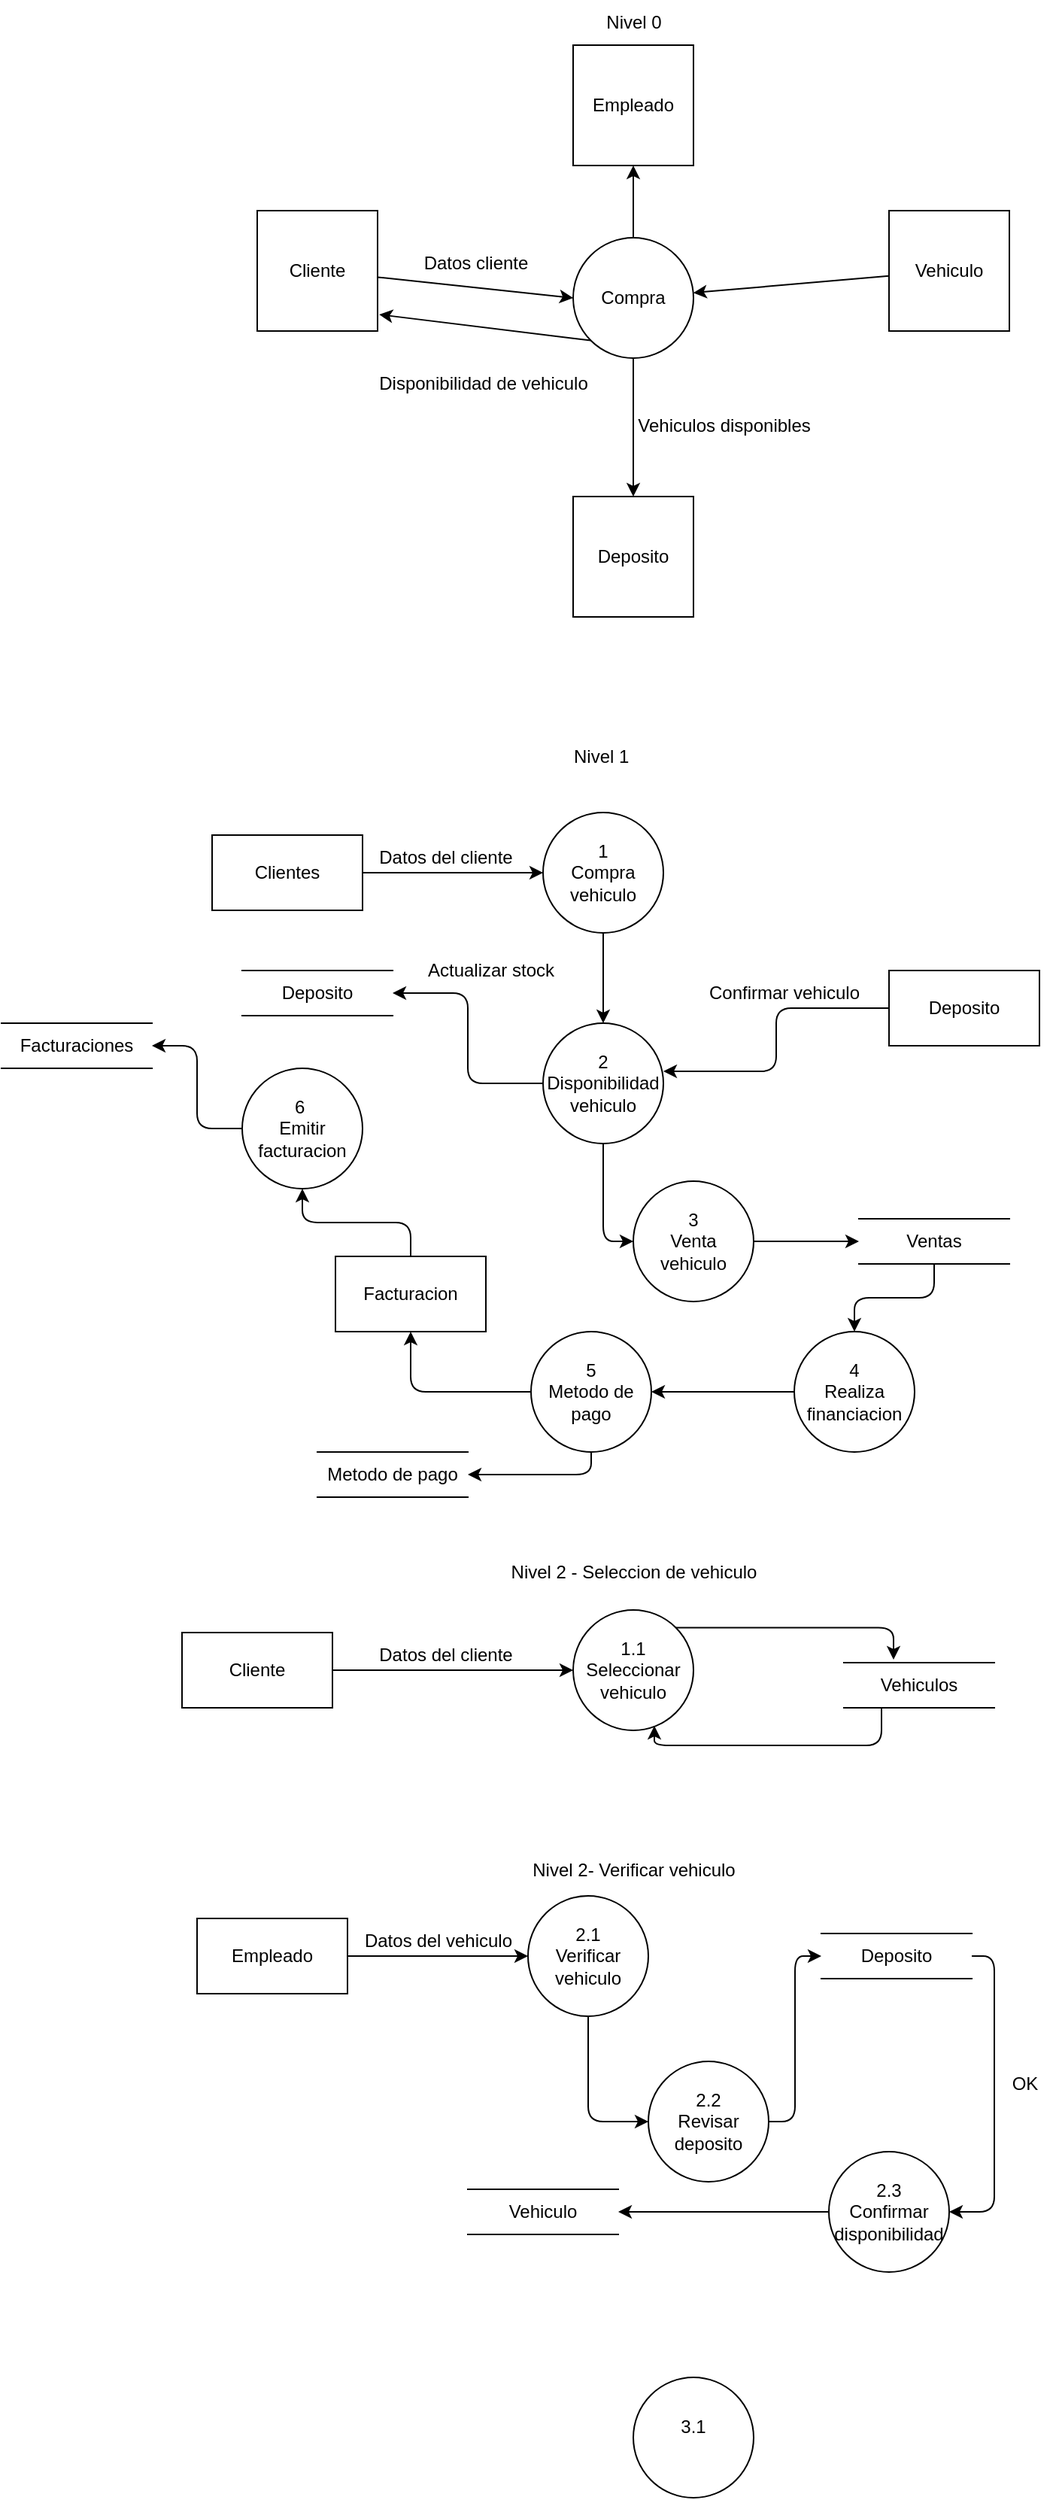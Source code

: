 <mxfile>
    <diagram id="O0qRuHpz9aEeq8V-ePP3" name="Page-1">
        <mxGraphModel dx="1752" dy="475" grid="1" gridSize="10" guides="1" tooltips="1" connect="1" arrows="1" fold="1" page="1" pageScale="1" pageWidth="850" pageHeight="1100" background="light-dark(#ffffff, #ababab)" math="0" shadow="0">
            <root>
                <mxCell id="0"/>
                <mxCell id="1" parent="0"/>
                <mxCell id="8" style="edgeStyle=none;html=1;entryX=0.5;entryY=0;entryDx=0;entryDy=0;" parent="1" source="2" target="5" edge="1">
                    <mxGeometry relative="1" as="geometry"/>
                </mxCell>
                <mxCell id="71" style="edgeStyle=none;html=1;entryX=0.5;entryY=1;entryDx=0;entryDy=0;" edge="1" parent="1" source="2" target="69">
                    <mxGeometry relative="1" as="geometry"/>
                </mxCell>
                <mxCell id="2" value="Compra" style="ellipse;whiteSpace=wrap;html=1;aspect=fixed;" parent="1" vertex="1">
                    <mxGeometry x="260" y="288" width="80" height="80" as="geometry"/>
                </mxCell>
                <mxCell id="5" value="Deposito" style="whiteSpace=wrap;html=1;aspect=fixed;" parent="1" vertex="1">
                    <mxGeometry x="260" y="460" width="80" height="80" as="geometry"/>
                </mxCell>
                <mxCell id="9" style="edgeStyle=none;html=1;" parent="1" source="6" target="2" edge="1">
                    <mxGeometry relative="1" as="geometry"/>
                </mxCell>
                <mxCell id="6" value="Vehiculo" style="whiteSpace=wrap;html=1;aspect=fixed;" parent="1" vertex="1">
                    <mxGeometry x="470" y="270" width="80" height="80" as="geometry"/>
                </mxCell>
                <mxCell id="11" style="edgeStyle=none;html=1;entryX=0;entryY=0.5;entryDx=0;entryDy=0;" parent="1" source="7" target="2" edge="1">
                    <mxGeometry relative="1" as="geometry"/>
                </mxCell>
                <mxCell id="7" value="Cliente" style="whiteSpace=wrap;html=1;aspect=fixed;" parent="1" vertex="1">
                    <mxGeometry x="50" y="270" width="80" height="80" as="geometry"/>
                </mxCell>
                <mxCell id="12" style="edgeStyle=none;html=1;exitX=0;exitY=1;exitDx=0;exitDy=0;entryX=1.013;entryY=0.863;entryDx=0;entryDy=0;entryPerimeter=0;" parent="1" source="2" target="7" edge="1">
                    <mxGeometry relative="1" as="geometry"/>
                </mxCell>
                <mxCell id="13" value="Datos cliente" style="text;html=1;align=center;verticalAlign=middle;resizable=0;points=[];autosize=1;strokeColor=none;fillColor=none;" parent="1" vertex="1">
                    <mxGeometry x="150" y="290" width="90" height="30" as="geometry"/>
                </mxCell>
                <mxCell id="14" value="Disponibilidad de vehiculo" style="text;html=1;align=center;verticalAlign=middle;resizable=0;points=[];autosize=1;strokeColor=none;fillColor=none;" parent="1" vertex="1">
                    <mxGeometry x="120" y="370" width="160" height="30" as="geometry"/>
                </mxCell>
                <mxCell id="15" value="Vehiculos disponibles" style="text;html=1;align=center;verticalAlign=middle;resizable=0;points=[];autosize=1;strokeColor=none;fillColor=none;" parent="1" vertex="1">
                    <mxGeometry x="290" y="398" width="140" height="30" as="geometry"/>
                </mxCell>
                <mxCell id="16" value="Nivel 0" style="text;html=1;align=center;verticalAlign=middle;resizable=0;points=[];autosize=1;strokeColor=none;fillColor=none;" parent="1" vertex="1">
                    <mxGeometry x="270" y="130" width="60" height="30" as="geometry"/>
                </mxCell>
                <mxCell id="17" value="Nivel 1&amp;nbsp;" style="text;html=1;align=center;verticalAlign=middle;resizable=0;points=[];autosize=1;strokeColor=none;fillColor=none;" parent="1" vertex="1">
                    <mxGeometry x="250" y="618" width="60" height="30" as="geometry"/>
                </mxCell>
                <mxCell id="41" style="edgeStyle=orthogonalEdgeStyle;html=1;entryX=1;entryY=0.5;entryDx=0;entryDy=0;" parent="1" source="18" target="40" edge="1">
                    <mxGeometry relative="1" as="geometry"/>
                </mxCell>
                <mxCell id="18" value="6&amp;nbsp;&lt;div&gt;Emitir facturacion&lt;/div&gt;" style="ellipse;whiteSpace=wrap;html=1;aspect=fixed;" parent="1" vertex="1">
                    <mxGeometry x="40" y="840" width="80" height="80" as="geometry"/>
                </mxCell>
                <mxCell id="38" style="edgeStyle=orthogonalEdgeStyle;html=1;entryX=0.5;entryY=1;entryDx=0;entryDy=0;" parent="1" source="19" target="37" edge="1">
                    <mxGeometry relative="1" as="geometry"/>
                </mxCell>
                <mxCell id="80" style="edgeStyle=orthogonalEdgeStyle;html=1;entryX=1;entryY=0.5;entryDx=0;entryDy=0;" edge="1" parent="1" source="19" target="35">
                    <mxGeometry relative="1" as="geometry">
                        <Array as="points">
                            <mxPoint x="272" y="1110"/>
                        </Array>
                    </mxGeometry>
                </mxCell>
                <mxCell id="19" value="5&lt;div&gt;&lt;font color=&quot;#000000&quot;&gt;Metodo de pago&lt;/font&gt;&lt;/div&gt;" style="ellipse;whiteSpace=wrap;html=1;aspect=fixed;" parent="1" vertex="1">
                    <mxGeometry x="232" y="1015" width="80" height="80" as="geometry"/>
                </mxCell>
                <mxCell id="36" style="edgeStyle=orthogonalEdgeStyle;html=1;entryX=1;entryY=0.5;entryDx=0;entryDy=0;" parent="1" source="20" target="19" edge="1">
                    <mxGeometry relative="1" as="geometry"/>
                </mxCell>
                <mxCell id="20" value="4&lt;div&gt;Realiza financiacion&lt;/div&gt;" style="ellipse;whiteSpace=wrap;html=1;aspect=fixed;" parent="1" vertex="1">
                    <mxGeometry x="407" y="1015" width="80" height="80" as="geometry"/>
                </mxCell>
                <mxCell id="33" style="edgeStyle=orthogonalEdgeStyle;html=1;entryX=0;entryY=0.5;entryDx=0;entryDy=0;" parent="1" source="21" target="32" edge="1">
                    <mxGeometry relative="1" as="geometry"/>
                </mxCell>
                <mxCell id="21" value="3&lt;div&gt;Venta vehiculo&lt;/div&gt;" style="ellipse;whiteSpace=wrap;html=1;aspect=fixed;" parent="1" vertex="1">
                    <mxGeometry x="300" y="915" width="80" height="80" as="geometry"/>
                </mxCell>
                <mxCell id="76" style="edgeStyle=orthogonalEdgeStyle;html=1;entryX=1;entryY=0.5;entryDx=0;entryDy=0;" edge="1" parent="1" source="22" target="75">
                    <mxGeometry relative="1" as="geometry"/>
                </mxCell>
                <mxCell id="77" style="edgeStyle=orthogonalEdgeStyle;html=1;entryX=0;entryY=0.5;entryDx=0;entryDy=0;" edge="1" parent="1" source="22" target="21">
                    <mxGeometry relative="1" as="geometry"/>
                </mxCell>
                <mxCell id="22" value="2&lt;div&gt;Disponibilidad vehiculo&lt;/div&gt;" style="ellipse;whiteSpace=wrap;html=1;aspect=fixed;" parent="1" vertex="1">
                    <mxGeometry x="240" y="810" width="80" height="80" as="geometry"/>
                </mxCell>
                <mxCell id="27" style="edgeStyle=none;html=1;entryX=0.5;entryY=0;entryDx=0;entryDy=0;" parent="1" source="23" target="22" edge="1">
                    <mxGeometry relative="1" as="geometry"/>
                </mxCell>
                <mxCell id="23" value="1&lt;div&gt;Compra vehiculo&lt;/div&gt;" style="ellipse;whiteSpace=wrap;html=1;aspect=fixed;" parent="1" vertex="1">
                    <mxGeometry x="240" y="670" width="80" height="80" as="geometry"/>
                </mxCell>
                <mxCell id="26" value="Deposito" style="html=1;dashed=0;whiteSpace=wrap;" parent="1" vertex="1">
                    <mxGeometry x="470" y="775" width="100" height="50" as="geometry"/>
                </mxCell>
                <mxCell id="28" style="edgeStyle=orthogonalEdgeStyle;html=1;entryX=1;entryY=0.4;entryDx=0;entryDy=0;entryPerimeter=0;" parent="1" source="26" target="22" edge="1">
                    <mxGeometry relative="1" as="geometry"/>
                </mxCell>
                <mxCell id="34" style="edgeStyle=orthogonalEdgeStyle;html=1;entryX=0.5;entryY=0;entryDx=0;entryDy=0;" parent="1" source="32" target="20" edge="1">
                    <mxGeometry relative="1" as="geometry"/>
                </mxCell>
                <mxCell id="32" value="Ventas" style="html=1;dashed=0;whiteSpace=wrap;shape=partialRectangle;right=0;left=0;" parent="1" vertex="1">
                    <mxGeometry x="450" y="940" width="100" height="30" as="geometry"/>
                </mxCell>
                <mxCell id="35" value="Metodo de pago" style="html=1;dashed=0;whiteSpace=wrap;shape=partialRectangle;right=0;left=0;" parent="1" vertex="1">
                    <mxGeometry x="90" y="1095" width="100" height="30" as="geometry"/>
                </mxCell>
                <mxCell id="37" value="Facturacion" style="html=1;dashed=0;whiteSpace=wrap;" parent="1" vertex="1">
                    <mxGeometry x="102" y="965" width="100" height="50" as="geometry"/>
                </mxCell>
                <mxCell id="39" style="edgeStyle=orthogonalEdgeStyle;html=1;entryX=0.5;entryY=1;entryDx=0;entryDy=0;" parent="1" source="37" target="18" edge="1">
                    <mxGeometry relative="1" as="geometry">
                        <mxPoint x="70" y="955" as="targetPoint"/>
                    </mxGeometry>
                </mxCell>
                <mxCell id="40" value="Facturaciones" style="html=1;dashed=0;whiteSpace=wrap;shape=partialRectangle;right=0;left=0;" parent="1" vertex="1">
                    <mxGeometry x="-120" y="810" width="100" height="30" as="geometry"/>
                </mxCell>
                <mxCell id="43" style="edgeStyle=orthogonalEdgeStyle;html=1;entryX=0;entryY=0.5;entryDx=0;entryDy=0;" parent="1" source="42" target="23" edge="1">
                    <mxGeometry relative="1" as="geometry"/>
                </mxCell>
                <mxCell id="42" value="Clientes" style="html=1;dashed=0;whiteSpace=wrap;" parent="1" vertex="1">
                    <mxGeometry x="20" y="685" width="100" height="50" as="geometry"/>
                </mxCell>
                <mxCell id="44" value="Nivel 2 - Seleccion de vehiculo" style="text;html=1;align=center;verticalAlign=middle;resizable=0;points=[];autosize=1;strokeColor=none;fillColor=none;" parent="1" vertex="1">
                    <mxGeometry x="205" y="1160" width="190" height="30" as="geometry"/>
                </mxCell>
                <mxCell id="49" style="edgeStyle=orthogonalEdgeStyle;html=1;entryX=0;entryY=0.5;entryDx=0;entryDy=0;" parent="1" source="45" target="46" edge="1">
                    <mxGeometry relative="1" as="geometry"/>
                </mxCell>
                <mxCell id="45" value="Cliente" style="html=1;dashed=0;whiteSpace=wrap;" parent="1" vertex="1">
                    <mxGeometry y="1215" width="100" height="50" as="geometry"/>
                </mxCell>
                <mxCell id="46" value="1.1&lt;div&gt;Seleccionar vehiculo&lt;/div&gt;" style="ellipse;whiteSpace=wrap;html=1;aspect=fixed;" parent="1" vertex="1">
                    <mxGeometry x="260" y="1200" width="80" height="80" as="geometry"/>
                </mxCell>
                <mxCell id="61" style="edgeStyle=orthogonalEdgeStyle;html=1;entryX=0;entryY=0.5;entryDx=0;entryDy=0;" parent="1" source="51" target="52" edge="1">
                    <mxGeometry relative="1" as="geometry"/>
                </mxCell>
                <mxCell id="51" value="Empleado" style="html=1;dashed=0;whiteSpace=wrap;" parent="1" vertex="1">
                    <mxGeometry x="10" y="1405" width="100" height="50" as="geometry"/>
                </mxCell>
                <mxCell id="57" style="edgeStyle=orthogonalEdgeStyle;html=1;entryX=0;entryY=0.5;entryDx=0;entryDy=0;" parent="1" source="52" target="54" edge="1">
                    <mxGeometry relative="1" as="geometry"/>
                </mxCell>
                <mxCell id="52" value="2.1&lt;div&gt;Verificar vehiculo&lt;/div&gt;" style="ellipse;whiteSpace=wrap;html=1;aspect=fixed;" parent="1" vertex="1">
                    <mxGeometry x="230" y="1390" width="80" height="80" as="geometry"/>
                </mxCell>
                <mxCell id="92" style="edgeStyle=orthogonalEdgeStyle;html=1;entryX=1;entryY=0.5;entryDx=0;entryDy=0;" edge="1" parent="1" source="53" target="93">
                    <mxGeometry relative="1" as="geometry">
                        <mxPoint x="300" y="1600" as="targetPoint"/>
                    </mxGeometry>
                </mxCell>
                <mxCell id="53" value="2.3&lt;div&gt;Confirmar disponibilidad&lt;/div&gt;" style="ellipse;whiteSpace=wrap;html=1;aspect=fixed;" parent="1" vertex="1">
                    <mxGeometry x="430" y="1560" width="80" height="80" as="geometry"/>
                </mxCell>
                <mxCell id="62" style="edgeStyle=orthogonalEdgeStyle;html=1;entryX=0;entryY=0.5;entryDx=0;entryDy=0;" parent="1" source="54" target="56" edge="1">
                    <mxGeometry relative="1" as="geometry"/>
                </mxCell>
                <mxCell id="54" value="2.2&lt;div&gt;Revisar deposito&lt;/div&gt;" style="ellipse;whiteSpace=wrap;html=1;aspect=fixed;" parent="1" vertex="1">
                    <mxGeometry x="310" y="1500" width="80" height="80" as="geometry"/>
                </mxCell>
                <mxCell id="90" style="edgeStyle=orthogonalEdgeStyle;html=1;entryX=1;entryY=0.5;entryDx=0;entryDy=0;" edge="1" parent="1" source="56" target="53">
                    <mxGeometry relative="1" as="geometry">
                        <Array as="points">
                            <mxPoint x="540" y="1430"/>
                            <mxPoint x="540" y="1600"/>
                        </Array>
                    </mxGeometry>
                </mxCell>
                <mxCell id="56" value="Deposito" style="html=1;dashed=0;whiteSpace=wrap;shape=partialRectangle;right=0;left=0;" parent="1" vertex="1">
                    <mxGeometry x="425" y="1415" width="100" height="30" as="geometry"/>
                </mxCell>
                <mxCell id="66" value="3.1&lt;div&gt;&lt;br&gt;&lt;/div&gt;" style="ellipse;whiteSpace=wrap;html=1;aspect=fixed;" parent="1" vertex="1">
                    <mxGeometry x="300" y="1710" width="80" height="80" as="geometry"/>
                </mxCell>
                <mxCell id="67" value="Datos del cliente" style="text;html=1;align=center;verticalAlign=middle;resizable=0;points=[];autosize=1;strokeColor=none;fillColor=none;" vertex="1" parent="1">
                    <mxGeometry x="120" y="685" width="110" height="30" as="geometry"/>
                </mxCell>
                <mxCell id="68" value="Confirmar vehiculo" style="text;html=1;align=center;verticalAlign=middle;resizable=0;points=[];autosize=1;strokeColor=none;fillColor=none;" vertex="1" parent="1">
                    <mxGeometry x="340" y="775" width="120" height="30" as="geometry"/>
                </mxCell>
                <mxCell id="69" value="Empleado" style="whiteSpace=wrap;html=1;aspect=fixed;" vertex="1" parent="1">
                    <mxGeometry x="260" y="160" width="80" height="80" as="geometry"/>
                </mxCell>
                <mxCell id="75" value="Deposito" style="html=1;dashed=0;whiteSpace=wrap;shape=partialRectangle;right=0;left=0;" vertex="1" parent="1">
                    <mxGeometry x="40" y="775" width="100" height="30" as="geometry"/>
                </mxCell>
                <mxCell id="79" value="Actualizar stock" style="text;html=1;align=center;verticalAlign=middle;resizable=0;points=[];autosize=1;strokeColor=none;fillColor=none;" vertex="1" parent="1">
                    <mxGeometry x="150" y="760" width="110" height="30" as="geometry"/>
                </mxCell>
                <mxCell id="81" value="Datos del cliente" style="text;html=1;align=center;verticalAlign=middle;resizable=0;points=[];autosize=1;strokeColor=none;fillColor=none;" vertex="1" parent="1">
                    <mxGeometry x="120" y="1215" width="110" height="30" as="geometry"/>
                </mxCell>
                <mxCell id="82" value="Vehiculos" style="html=1;dashed=0;whiteSpace=wrap;shape=partialRectangle;right=0;left=0;" vertex="1" parent="1">
                    <mxGeometry x="440" y="1235" width="100" height="30" as="geometry"/>
                </mxCell>
                <mxCell id="85" style="edgeStyle=orthogonalEdgeStyle;html=1;exitX=0.25;exitY=1;exitDx=0;exitDy=0;entryX=0.675;entryY=0.963;entryDx=0;entryDy=0;entryPerimeter=0;" edge="1" parent="1" source="82" target="46">
                    <mxGeometry relative="1" as="geometry">
                        <Array as="points">
                            <mxPoint x="465" y="1290"/>
                            <mxPoint x="314" y="1290"/>
                        </Array>
                    </mxGeometry>
                </mxCell>
                <mxCell id="86" style="edgeStyle=orthogonalEdgeStyle;html=1;exitX=1;exitY=0;exitDx=0;exitDy=0;entryX=0.33;entryY=-0.067;entryDx=0;entryDy=0;entryPerimeter=0;" edge="1" parent="1" source="46" target="82">
                    <mxGeometry relative="1" as="geometry">
                        <Array as="points">
                            <mxPoint x="473" y="1212"/>
                        </Array>
                    </mxGeometry>
                </mxCell>
                <mxCell id="87" value="Nivel 2- Verificar vehiculo" style="text;html=1;align=center;verticalAlign=middle;resizable=0;points=[];autosize=1;strokeColor=none;fillColor=none;" vertex="1" parent="1">
                    <mxGeometry x="220" y="1358" width="160" height="30" as="geometry"/>
                </mxCell>
                <mxCell id="89" value="Datos del vehiculo" style="text;html=1;align=center;verticalAlign=middle;resizable=0;points=[];autosize=1;strokeColor=none;fillColor=none;" vertex="1" parent="1">
                    <mxGeometry x="110" y="1405" width="120" height="30" as="geometry"/>
                </mxCell>
                <mxCell id="91" value="OK" style="text;html=1;align=center;verticalAlign=middle;resizable=0;points=[];autosize=1;strokeColor=none;fillColor=none;" vertex="1" parent="1">
                    <mxGeometry x="540" y="1500" width="40" height="30" as="geometry"/>
                </mxCell>
                <mxCell id="93" value="Vehiculo" style="html=1;dashed=0;whiteSpace=wrap;shape=partialRectangle;right=0;left=0;" vertex="1" parent="1">
                    <mxGeometry x="190" y="1585" width="100" height="30" as="geometry"/>
                </mxCell>
            </root>
        </mxGraphModel>
    </diagram>
</mxfile>
